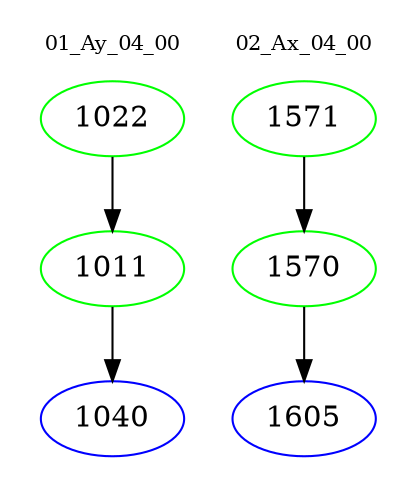 digraph{
subgraph cluster_0 {
color = white
label = "01_Ay_04_00";
fontsize=10;
T0_1022 [label="1022", color="green"]
T0_1022 -> T0_1011 [color="black"]
T0_1011 [label="1011", color="green"]
T0_1011 -> T0_1040 [color="black"]
T0_1040 [label="1040", color="blue"]
}
subgraph cluster_1 {
color = white
label = "02_Ax_04_00";
fontsize=10;
T1_1571 [label="1571", color="green"]
T1_1571 -> T1_1570 [color="black"]
T1_1570 [label="1570", color="green"]
T1_1570 -> T1_1605 [color="black"]
T1_1605 [label="1605", color="blue"]
}
}
